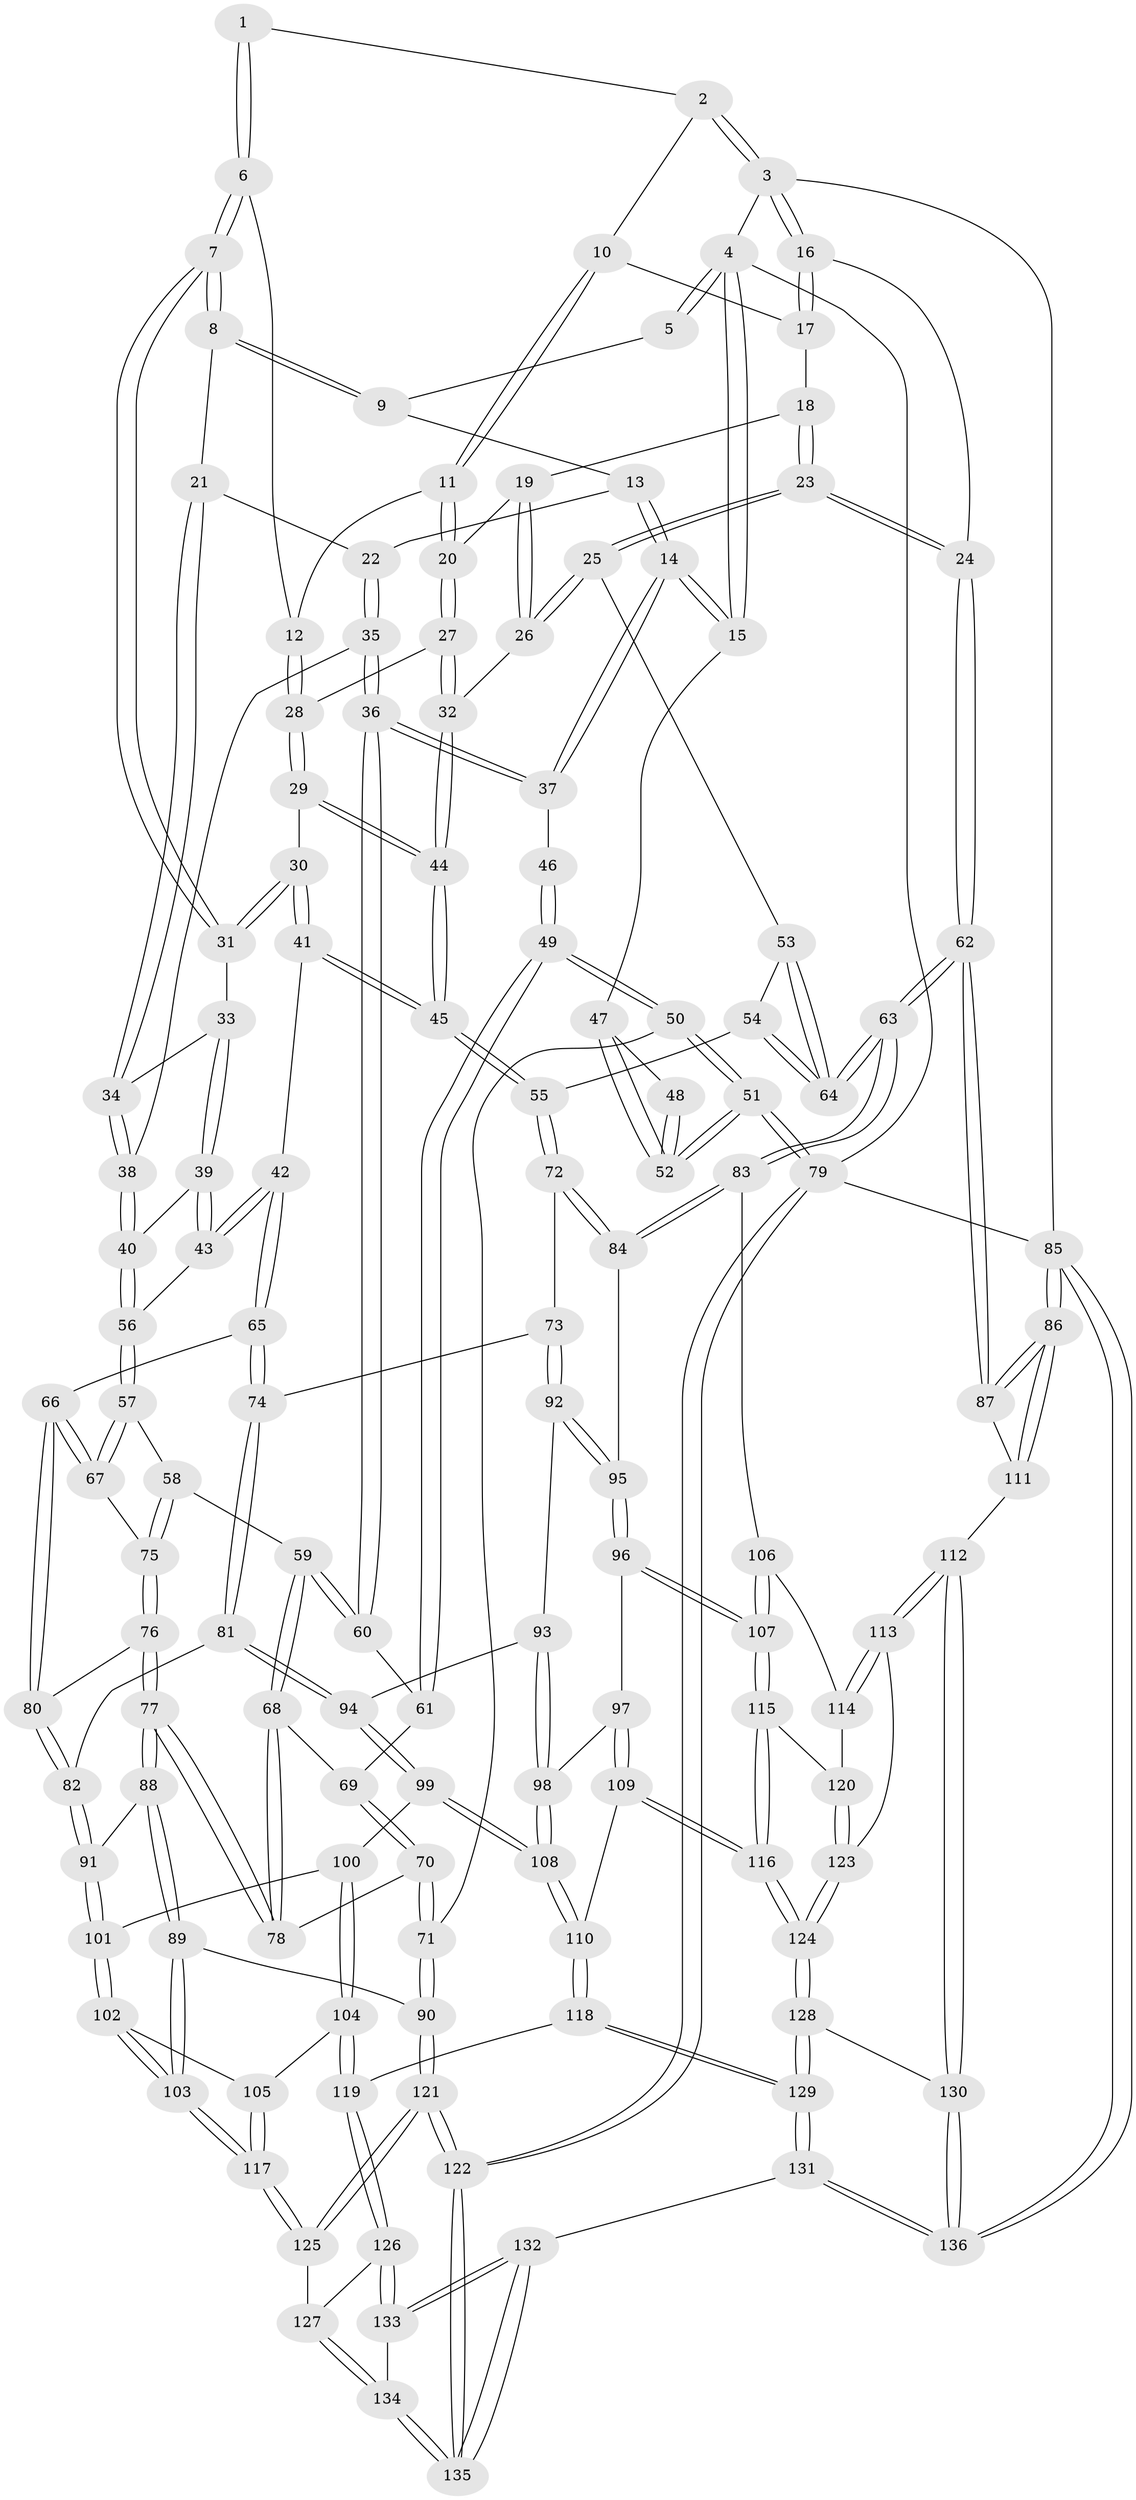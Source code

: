 // Generated by graph-tools (version 1.1) at 2025/12/02/27/25 16:12:00]
// undirected, 136 vertices, 337 edges
graph export_dot {
graph [start="1"]
  node [color=gray90,style=filled];
  1 [pos="+0.42239260074435303+0"];
  2 [pos="+0.720108751531965+0"];
  3 [pos="+1+0"];
  4 [pos="+0+0"];
  5 [pos="+0.23988869658799905+0"];
  6 [pos="+0.45527423213659246+0.12923531884565462"];
  7 [pos="+0.4265239763542128+0.1509400286636254"];
  8 [pos="+0.30474406548368055+0.1252391648998759"];
  9 [pos="+0.24651006629503955+0.027721586925373794"];
  10 [pos="+0.714494027982612+0"];
  11 [pos="+0.634585513009299+0.08842582474625603"];
  12 [pos="+0.5769308158089406+0.132004688504401"];
  13 [pos="+0.11491245031143252+0.10543031476312888"];
  14 [pos="+0+0.11909642576017379"];
  15 [pos="+0+0.013297041292970647"];
  16 [pos="+1+0.1975083376265704"];
  17 [pos="+0.7179264348143909+0"];
  18 [pos="+0.8198543269745426+0.14564093461909725"];
  19 [pos="+0.8124822910634861+0.15475352169474008"];
  20 [pos="+0.7446796707440818+0.21639503522790543"];
  21 [pos="+0.23822110413761563+0.1925368031845798"];
  22 [pos="+0.23077448671436782+0.1979576249210593"];
  23 [pos="+1+0.2379740384379571"];
  24 [pos="+1+0.2374681658673479"];
  25 [pos="+0.8185013592782963+0.31947393274939045"];
  26 [pos="+0.8184364916921949+0.3194259143732522"];
  27 [pos="+0.7401918911087004+0.2526471973263154"];
  28 [pos="+0.623632385115855+0.2870281400683499"];
  29 [pos="+0.622371106856561+0.29066824333157393"];
  30 [pos="+0.5546669434300653+0.31325386148183154"];
  31 [pos="+0.41837051167151434+0.25474275746501696"];
  32 [pos="+0.8126978967804959+0.3160485189578645"];
  33 [pos="+0.4106005369183647+0.26948707093162577"];
  34 [pos="+0.3472558619082971+0.2886453633900238"];
  35 [pos="+0.17100351046395273+0.30506461898136134"];
  36 [pos="+0.15706917822009872+0.31115773663415214"];
  37 [pos="+0.14747990420313556+0.3081612578320118"];
  38 [pos="+0.2683892679418127+0.3327719320109604"];
  39 [pos="+0.4142624444982286+0.3008213902072757"];
  40 [pos="+0.3079253215885165+0.3994009687195895"];
  41 [pos="+0.5044229456749352+0.4039839282980363"];
  42 [pos="+0.4564653798121853+0.42181076249381566"];
  43 [pos="+0.43689083742169743+0.39694385744343724"];
  44 [pos="+0.6464424055930823+0.35570856297102194"];
  45 [pos="+0.6594655945211487+0.45170538681671935"];
  46 [pos="+0.060378931740918795+0.3697511764314392"];
  47 [pos="+0+0.1244510126823115"];
  48 [pos="+0.021337581320851142+0.36160774539699203"];
  49 [pos="+0+0.5376390860273246"];
  50 [pos="+0+0.5906757611339214"];
  51 [pos="+0+0.5948283104016721"];
  52 [pos="+0+0.5636346031257733"];
  53 [pos="+0.797084744806711+0.38213266822227004"];
  54 [pos="+0.7031386572674612+0.44064011958390625"];
  55 [pos="+0.6603571272595753+0.4532191380620806"];
  56 [pos="+0.3103350280128404+0.4056352449366736"];
  57 [pos="+0.3017638345555123+0.439232339370328"];
  58 [pos="+0.2619387568659648+0.46922125753196314"];
  59 [pos="+0.2364902274028149+0.4747607815225201"];
  60 [pos="+0.15793648220933112+0.33301358562746647"];
  61 [pos="+0.12320155520199731+0.43423979118780875"];
  62 [pos="+1+0.6217889927408456"];
  63 [pos="+0.9732864916339056+0.6106979315997217"];
  64 [pos="+0.9064694011353418+0.541643633242554"];
  65 [pos="+0.44903075006027326+0.47393283520454527"];
  66 [pos="+0.38362171031305703+0.4988389953899815"];
  67 [pos="+0.3740390015019033+0.4944520141907422"];
  68 [pos="+0.22559451014643336+0.48864509353638713"];
  69 [pos="+0.14607563328873346+0.46878557812290095"];
  70 [pos="+0.12768313037522652+0.5418180526301514"];
  71 [pos="+0+0.6004397798693696"];
  72 [pos="+0.649751276040887+0.5185760805416592"];
  73 [pos="+0.5834112425342498+0.5575654651071298"];
  74 [pos="+0.5002782702960876+0.5458928227549183"];
  75 [pos="+0.2982691841728314+0.5173504646633226"];
  76 [pos="+0.3055409655515338+0.5701509049913178"];
  77 [pos="+0.2281114400488533+0.5910205150870586"];
  78 [pos="+0.20818557053760992+0.5513881134327998"];
  79 [pos="+0+1"];
  80 [pos="+0.349436222132483+0.5810563007057081"];
  81 [pos="+0.4422463941714166+0.6264388401333866"];
  82 [pos="+0.3791001852656755+0.6330874000112054"];
  83 [pos="+0.8632194146022698+0.63351110298056"];
  84 [pos="+0.7346600872383234+0.5941296521299927"];
  85 [pos="+1+1"];
  86 [pos="+1+1"];
  87 [pos="+1+0.6665312753250201"];
  88 [pos="+0.22342199262679635+0.6157598887192096"];
  89 [pos="+0.18044587415747587+0.7237049942539475"];
  90 [pos="+0.14142132343187488+0.7183595756638884"];
  91 [pos="+0.366503197022217+0.6526785829703814"];
  92 [pos="+0.5823772693136425+0.602129754111971"];
  93 [pos="+0.5579295632965202+0.6610843194194095"];
  94 [pos="+0.48844684295764+0.6948618903423605"];
  95 [pos="+0.6550525741835669+0.6948946590668718"];
  96 [pos="+0.649301423679756+0.7274176530986134"];
  97 [pos="+0.5995638955241431+0.720091043348245"];
  98 [pos="+0.5981838517647807+0.7195603481551658"];
  99 [pos="+0.4858880146104012+0.7372473535985854"];
  100 [pos="+0.3929856921176999+0.7119773765793315"];
  101 [pos="+0.3638776303422158+0.6593606444795457"];
  102 [pos="+0.3095558594346232+0.7079561918933107"];
  103 [pos="+0.1905667389865221+0.7328861519617902"];
  104 [pos="+0.38227963678833876+0.7943120090847318"];
  105 [pos="+0.35671356614482197+0.769399058134618"];
  106 [pos="+0.8014708605250206+0.7059580525653029"];
  107 [pos="+0.6630753528340345+0.7495166564462419"];
  108 [pos="+0.4905892903040811+0.7591338088189572"];
  109 [pos="+0.5582148697874169+0.8110561566132515"];
  110 [pos="+0.48755514310246967+0.782355735205274"];
  111 [pos="+0.8297697103727234+0.8802892931225219"];
  112 [pos="+0.8177609318263821+0.8863850261118548"];
  113 [pos="+0.7978040033062718+0.8587515066322144"];
  114 [pos="+0.7868760025804421+0.765270051273194"];
  115 [pos="+0.6627904032944956+0.7644213391853585"];
  116 [pos="+0.609109257659194+0.844419860068108"];
  117 [pos="+0.211300447084539+0.7899023307986713"];
  118 [pos="+0.4260703516690955+0.8423285460064764"];
  119 [pos="+0.4034586916795647+0.8410986872709976"];
  120 [pos="+0.7116007555525611+0.8011079540435616"];
  121 [pos="+0+1"];
  122 [pos="+0+1"];
  123 [pos="+0.726084161705084+0.8308227851574179"];
  124 [pos="+0.623540524918087+0.9367008646774899"];
  125 [pos="+0.21788716779783385+0.8114151032559243"];
  126 [pos="+0.35188804831129744+0.8670700578639688"];
  127 [pos="+0.25765339838007856+0.8589129668724192"];
  128 [pos="+0.6151077339997245+1"];
  129 [pos="+0.6054777131472232+1"];
  130 [pos="+0.8131068298253967+0.8994050825901618"];
  131 [pos="+0.5947534990573555+1"];
  132 [pos="+0.4260925489287835+1"];
  133 [pos="+0.354742863923645+1"];
  134 [pos="+0.23659048180475015+0.9280948029226309"];
  135 [pos="+0+1"];
  136 [pos="+1+1"];
  1 -- 2;
  1 -- 6;
  1 -- 6;
  2 -- 3;
  2 -- 3;
  2 -- 10;
  3 -- 4;
  3 -- 16;
  3 -- 16;
  3 -- 85;
  4 -- 5;
  4 -- 5;
  4 -- 15;
  4 -- 15;
  4 -- 79;
  5 -- 9;
  6 -- 7;
  6 -- 7;
  6 -- 12;
  7 -- 8;
  7 -- 8;
  7 -- 31;
  7 -- 31;
  8 -- 9;
  8 -- 9;
  8 -- 21;
  9 -- 13;
  10 -- 11;
  10 -- 11;
  10 -- 17;
  11 -- 12;
  11 -- 20;
  11 -- 20;
  12 -- 28;
  12 -- 28;
  13 -- 14;
  13 -- 14;
  13 -- 22;
  14 -- 15;
  14 -- 15;
  14 -- 37;
  14 -- 37;
  15 -- 47;
  16 -- 17;
  16 -- 17;
  16 -- 24;
  17 -- 18;
  18 -- 19;
  18 -- 23;
  18 -- 23;
  19 -- 20;
  19 -- 26;
  19 -- 26;
  20 -- 27;
  20 -- 27;
  21 -- 22;
  21 -- 34;
  21 -- 34;
  22 -- 35;
  22 -- 35;
  23 -- 24;
  23 -- 24;
  23 -- 25;
  23 -- 25;
  24 -- 62;
  24 -- 62;
  25 -- 26;
  25 -- 26;
  25 -- 53;
  26 -- 32;
  27 -- 28;
  27 -- 32;
  27 -- 32;
  28 -- 29;
  28 -- 29;
  29 -- 30;
  29 -- 44;
  29 -- 44;
  30 -- 31;
  30 -- 31;
  30 -- 41;
  30 -- 41;
  31 -- 33;
  32 -- 44;
  32 -- 44;
  33 -- 34;
  33 -- 39;
  33 -- 39;
  34 -- 38;
  34 -- 38;
  35 -- 36;
  35 -- 36;
  35 -- 38;
  36 -- 37;
  36 -- 37;
  36 -- 60;
  36 -- 60;
  37 -- 46;
  38 -- 40;
  38 -- 40;
  39 -- 40;
  39 -- 43;
  39 -- 43;
  40 -- 56;
  40 -- 56;
  41 -- 42;
  41 -- 45;
  41 -- 45;
  42 -- 43;
  42 -- 43;
  42 -- 65;
  42 -- 65;
  43 -- 56;
  44 -- 45;
  44 -- 45;
  45 -- 55;
  45 -- 55;
  46 -- 49;
  46 -- 49;
  47 -- 48;
  47 -- 52;
  47 -- 52;
  48 -- 52;
  48 -- 52;
  49 -- 50;
  49 -- 50;
  49 -- 61;
  49 -- 61;
  50 -- 51;
  50 -- 51;
  50 -- 71;
  51 -- 52;
  51 -- 52;
  51 -- 79;
  51 -- 79;
  53 -- 54;
  53 -- 64;
  53 -- 64;
  54 -- 55;
  54 -- 64;
  54 -- 64;
  55 -- 72;
  55 -- 72;
  56 -- 57;
  56 -- 57;
  57 -- 58;
  57 -- 67;
  57 -- 67;
  58 -- 59;
  58 -- 75;
  58 -- 75;
  59 -- 60;
  59 -- 60;
  59 -- 68;
  59 -- 68;
  60 -- 61;
  61 -- 69;
  62 -- 63;
  62 -- 63;
  62 -- 87;
  62 -- 87;
  63 -- 64;
  63 -- 64;
  63 -- 83;
  63 -- 83;
  65 -- 66;
  65 -- 74;
  65 -- 74;
  66 -- 67;
  66 -- 67;
  66 -- 80;
  66 -- 80;
  67 -- 75;
  68 -- 69;
  68 -- 78;
  68 -- 78;
  69 -- 70;
  69 -- 70;
  70 -- 71;
  70 -- 71;
  70 -- 78;
  71 -- 90;
  71 -- 90;
  72 -- 73;
  72 -- 84;
  72 -- 84;
  73 -- 74;
  73 -- 92;
  73 -- 92;
  74 -- 81;
  74 -- 81;
  75 -- 76;
  75 -- 76;
  76 -- 77;
  76 -- 77;
  76 -- 80;
  77 -- 78;
  77 -- 78;
  77 -- 88;
  77 -- 88;
  79 -- 122;
  79 -- 122;
  79 -- 85;
  80 -- 82;
  80 -- 82;
  81 -- 82;
  81 -- 94;
  81 -- 94;
  82 -- 91;
  82 -- 91;
  83 -- 84;
  83 -- 84;
  83 -- 106;
  84 -- 95;
  85 -- 86;
  85 -- 86;
  85 -- 136;
  85 -- 136;
  86 -- 87;
  86 -- 87;
  86 -- 111;
  86 -- 111;
  87 -- 111;
  88 -- 89;
  88 -- 89;
  88 -- 91;
  89 -- 90;
  89 -- 103;
  89 -- 103;
  90 -- 121;
  90 -- 121;
  91 -- 101;
  91 -- 101;
  92 -- 93;
  92 -- 95;
  92 -- 95;
  93 -- 94;
  93 -- 98;
  93 -- 98;
  94 -- 99;
  94 -- 99;
  95 -- 96;
  95 -- 96;
  96 -- 97;
  96 -- 107;
  96 -- 107;
  97 -- 98;
  97 -- 109;
  97 -- 109;
  98 -- 108;
  98 -- 108;
  99 -- 100;
  99 -- 108;
  99 -- 108;
  100 -- 101;
  100 -- 104;
  100 -- 104;
  101 -- 102;
  101 -- 102;
  102 -- 103;
  102 -- 103;
  102 -- 105;
  103 -- 117;
  103 -- 117;
  104 -- 105;
  104 -- 119;
  104 -- 119;
  105 -- 117;
  105 -- 117;
  106 -- 107;
  106 -- 107;
  106 -- 114;
  107 -- 115;
  107 -- 115;
  108 -- 110;
  108 -- 110;
  109 -- 110;
  109 -- 116;
  109 -- 116;
  110 -- 118;
  110 -- 118;
  111 -- 112;
  112 -- 113;
  112 -- 113;
  112 -- 130;
  112 -- 130;
  113 -- 114;
  113 -- 114;
  113 -- 123;
  114 -- 120;
  115 -- 116;
  115 -- 116;
  115 -- 120;
  116 -- 124;
  116 -- 124;
  117 -- 125;
  117 -- 125;
  118 -- 119;
  118 -- 129;
  118 -- 129;
  119 -- 126;
  119 -- 126;
  120 -- 123;
  120 -- 123;
  121 -- 122;
  121 -- 122;
  121 -- 125;
  121 -- 125;
  122 -- 135;
  122 -- 135;
  123 -- 124;
  123 -- 124;
  124 -- 128;
  124 -- 128;
  125 -- 127;
  126 -- 127;
  126 -- 133;
  126 -- 133;
  127 -- 134;
  127 -- 134;
  128 -- 129;
  128 -- 129;
  128 -- 130;
  129 -- 131;
  129 -- 131;
  130 -- 136;
  130 -- 136;
  131 -- 132;
  131 -- 136;
  131 -- 136;
  132 -- 133;
  132 -- 133;
  132 -- 135;
  132 -- 135;
  133 -- 134;
  134 -- 135;
  134 -- 135;
}
